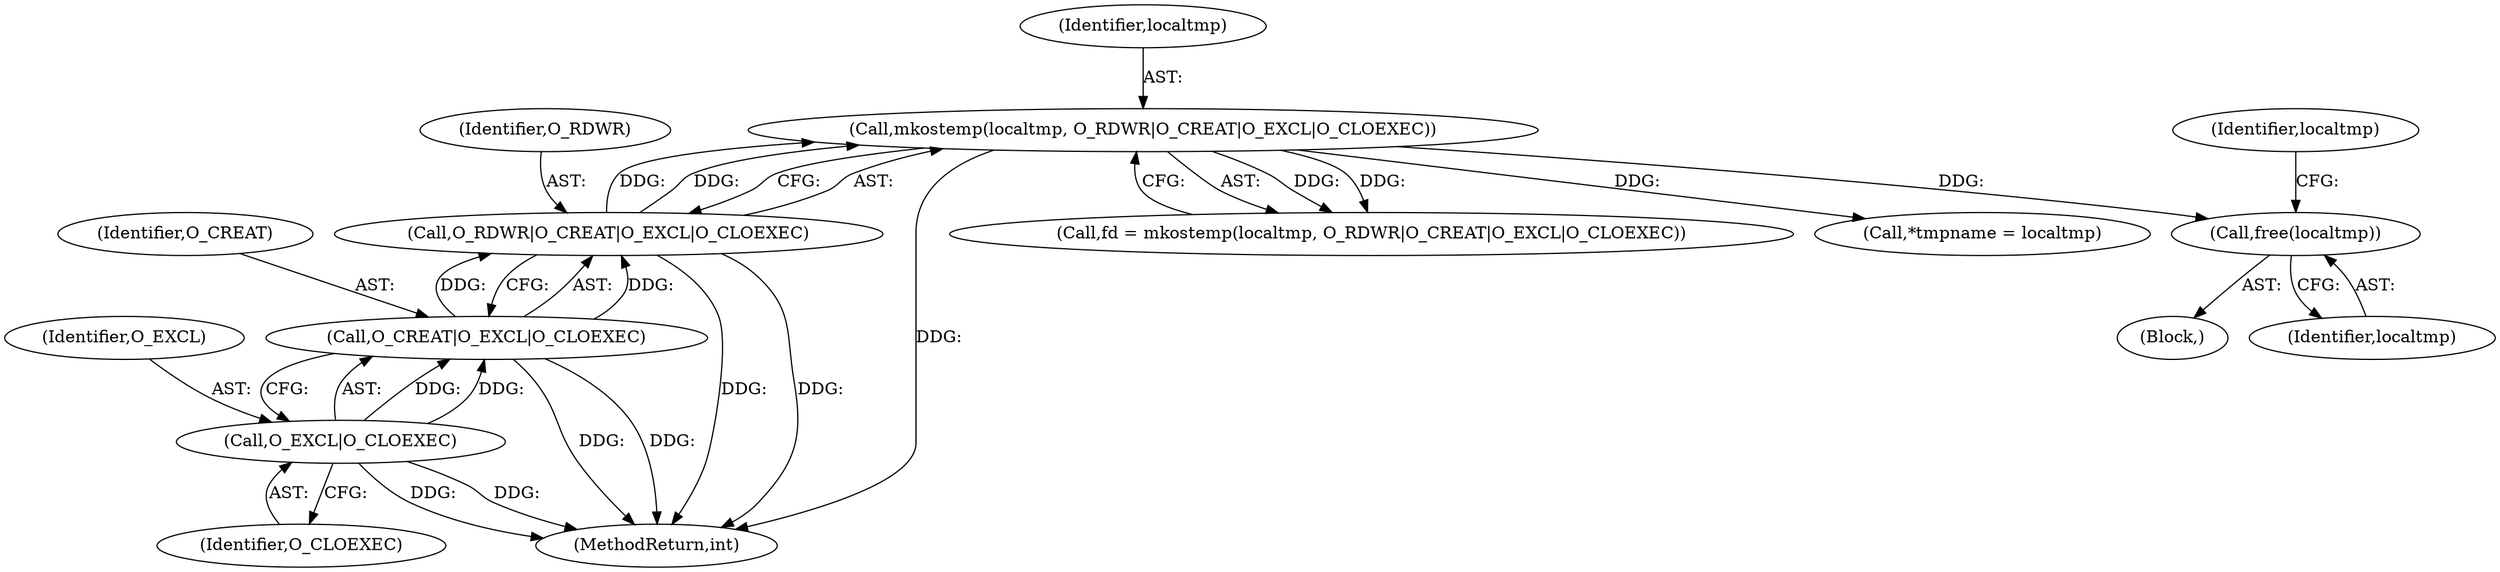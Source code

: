 digraph "0_util-linux_bde91c85bdc77975155058276f99d2e0f5eab5a9_0@API" {
"1000171" [label="(Call,free(localtmp))"];
"1000154" [label="(Call,mkostemp(localtmp, O_RDWR|O_CREAT|O_EXCL|O_CLOEXEC))"];
"1000156" [label="(Call,O_RDWR|O_CREAT|O_EXCL|O_CLOEXEC)"];
"1000158" [label="(Call,O_CREAT|O_EXCL|O_CLOEXEC)"];
"1000160" [label="(Call,O_EXCL|O_CLOEXEC)"];
"1000152" [label="(Call,fd = mkostemp(localtmp, O_RDWR|O_CREAT|O_EXCL|O_CLOEXEC))"];
"1000172" [label="(Identifier,localtmp)"];
"1000159" [label="(Identifier,O_CREAT)"];
"1000174" [label="(Identifier,localtmp)"];
"1000170" [label="(Block,)"];
"1000176" [label="(Call,*tmpname = localtmp)"];
"1000162" [label="(Identifier,O_CLOEXEC)"];
"1000158" [label="(Call,O_CREAT|O_EXCL|O_CLOEXEC)"];
"1000182" [label="(MethodReturn,int)"];
"1000161" [label="(Identifier,O_EXCL)"];
"1000156" [label="(Call,O_RDWR|O_CREAT|O_EXCL|O_CLOEXEC)"];
"1000157" [label="(Identifier,O_RDWR)"];
"1000154" [label="(Call,mkostemp(localtmp, O_RDWR|O_CREAT|O_EXCL|O_CLOEXEC))"];
"1000171" [label="(Call,free(localtmp))"];
"1000160" [label="(Call,O_EXCL|O_CLOEXEC)"];
"1000155" [label="(Identifier,localtmp)"];
"1000171" -> "1000170"  [label="AST: "];
"1000171" -> "1000172"  [label="CFG: "];
"1000172" -> "1000171"  [label="AST: "];
"1000174" -> "1000171"  [label="CFG: "];
"1000154" -> "1000171"  [label="DDG: "];
"1000154" -> "1000152"  [label="AST: "];
"1000154" -> "1000156"  [label="CFG: "];
"1000155" -> "1000154"  [label="AST: "];
"1000156" -> "1000154"  [label="AST: "];
"1000152" -> "1000154"  [label="CFG: "];
"1000154" -> "1000182"  [label="DDG: "];
"1000154" -> "1000152"  [label="DDG: "];
"1000154" -> "1000152"  [label="DDG: "];
"1000156" -> "1000154"  [label="DDG: "];
"1000156" -> "1000154"  [label="DDG: "];
"1000154" -> "1000176"  [label="DDG: "];
"1000156" -> "1000158"  [label="CFG: "];
"1000157" -> "1000156"  [label="AST: "];
"1000158" -> "1000156"  [label="AST: "];
"1000156" -> "1000182"  [label="DDG: "];
"1000156" -> "1000182"  [label="DDG: "];
"1000158" -> "1000156"  [label="DDG: "];
"1000158" -> "1000156"  [label="DDG: "];
"1000158" -> "1000160"  [label="CFG: "];
"1000159" -> "1000158"  [label="AST: "];
"1000160" -> "1000158"  [label="AST: "];
"1000158" -> "1000182"  [label="DDG: "];
"1000158" -> "1000182"  [label="DDG: "];
"1000160" -> "1000158"  [label="DDG: "];
"1000160" -> "1000158"  [label="DDG: "];
"1000160" -> "1000162"  [label="CFG: "];
"1000161" -> "1000160"  [label="AST: "];
"1000162" -> "1000160"  [label="AST: "];
"1000160" -> "1000182"  [label="DDG: "];
"1000160" -> "1000182"  [label="DDG: "];
}
